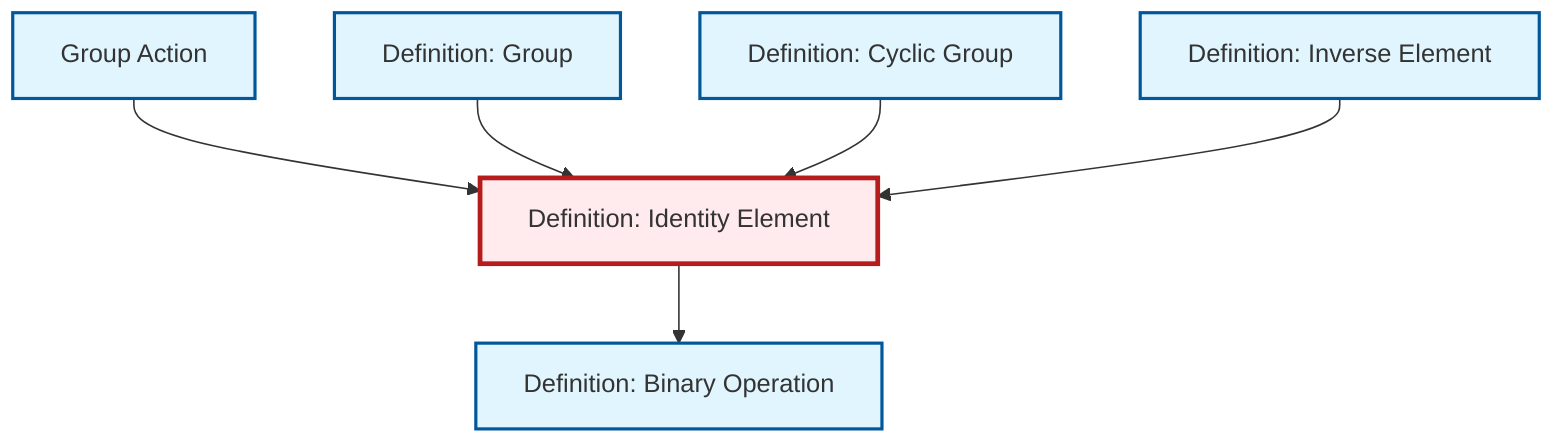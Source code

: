 graph TD
    classDef definition fill:#e1f5fe,stroke:#01579b,stroke-width:2px
    classDef theorem fill:#f3e5f5,stroke:#4a148c,stroke-width:2px
    classDef axiom fill:#fff3e0,stroke:#e65100,stroke-width:2px
    classDef example fill:#e8f5e9,stroke:#1b5e20,stroke-width:2px
    classDef current fill:#ffebee,stroke:#b71c1c,stroke-width:3px
    def-cyclic-group["Definition: Cyclic Group"]:::definition
    def-inverse-element["Definition: Inverse Element"]:::definition
    def-group["Definition: Group"]:::definition
    def-identity-element["Definition: Identity Element"]:::definition
    def-binary-operation["Definition: Binary Operation"]:::definition
    def-group-action["Group Action"]:::definition
    def-identity-element --> def-binary-operation
    def-group-action --> def-identity-element
    def-group --> def-identity-element
    def-cyclic-group --> def-identity-element
    def-inverse-element --> def-identity-element
    class def-identity-element current